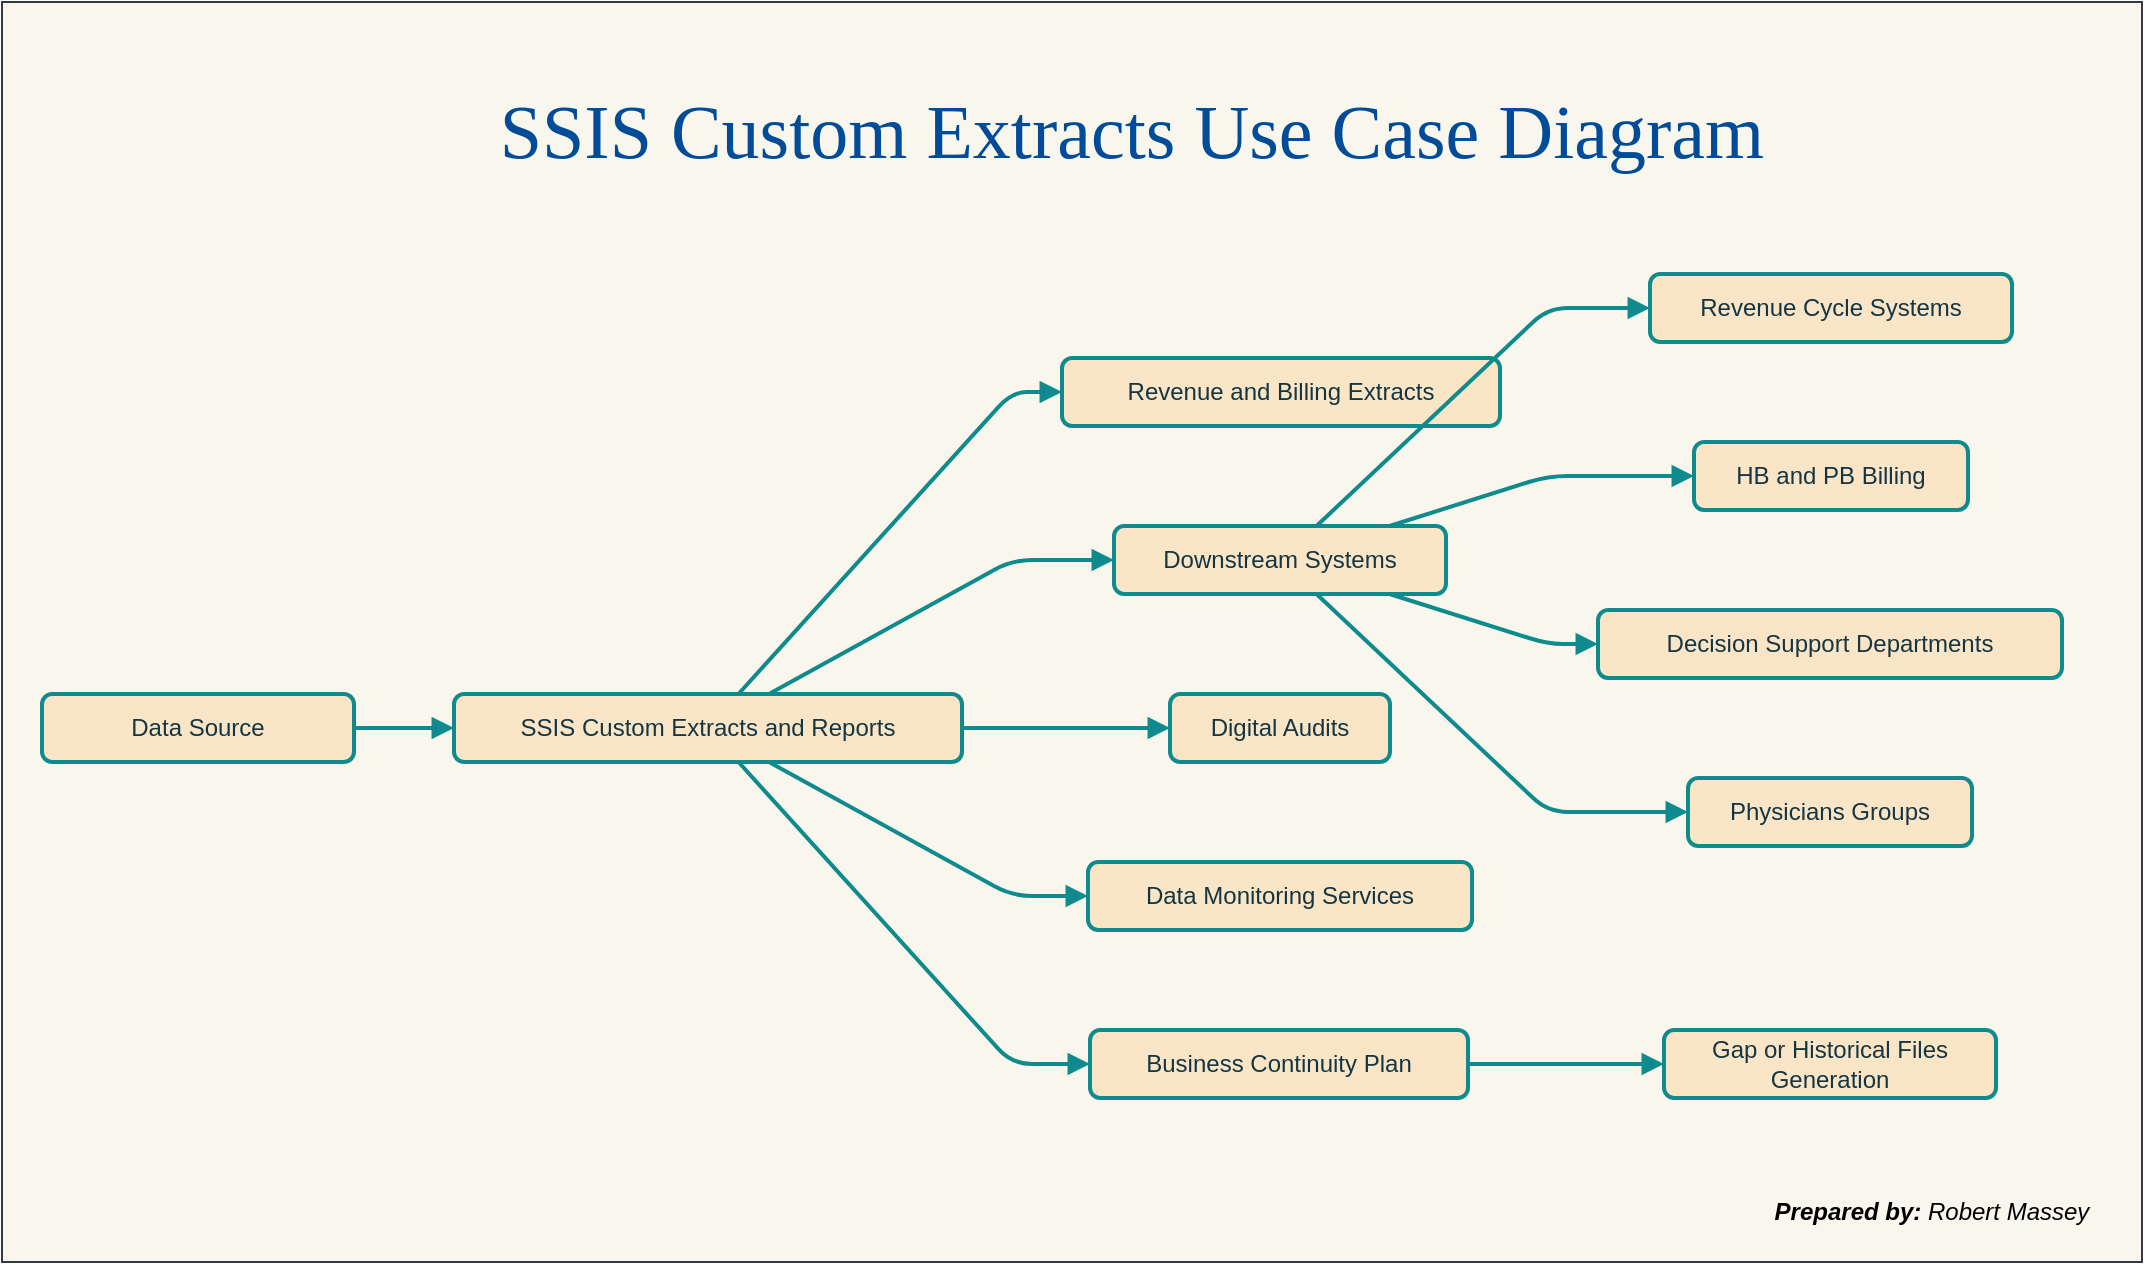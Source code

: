 <mxfile version="26.2.2" pages="4">
  <diagram id="rmM_7-kCvW58eeeLvDuW" name="SSIS Custom Extracts Use Case Diagram">
    <mxGraphModel dx="1702" dy="994" grid="1" gridSize="10" guides="1" tooltips="1" connect="1" arrows="1" fold="1" page="1" pageScale="1" pageWidth="850" pageHeight="1100" math="0" shadow="0">
      <root>
        <mxCell id="0" />
        <mxCell id="1" parent="0" />
        <mxCell id="fGAYwqFws-FobUnu2mwF-1" value="" style="rounded=0;whiteSpace=wrap;html=1;fillColor=#f9f7ed;strokeColor=#36393d;" parent="1" vertex="1">
          <mxGeometry width="1070" height="630" as="geometry" />
        </mxCell>
        <mxCell id="0FZPl7Sn2_lLAExJlZPu-1" value="Data Source" style="whiteSpace=wrap;strokeWidth=2;rounded=1;strokeColor=#0F8B8D;align=center;verticalAlign=middle;fontFamily=Helvetica;fontSize=12;fontColor=#143642;labelBackgroundColor=none;fillColor=#FAE5C7;" parent="1" vertex="1">
          <mxGeometry x="20" y="346" width="156" height="34" as="geometry" />
        </mxCell>
        <mxCell id="0FZPl7Sn2_lLAExJlZPu-2" value="SSIS Custom Extracts and Reports" style="whiteSpace=wrap;strokeWidth=2;rounded=1;strokeColor=#0F8B8D;align=center;verticalAlign=middle;fontFamily=Helvetica;fontSize=12;fontColor=#143642;labelBackgroundColor=none;fillColor=#FAE5C7;" parent="1" vertex="1">
          <mxGeometry x="226" y="346" width="254" height="34" as="geometry" />
        </mxCell>
        <mxCell id="0FZPl7Sn2_lLAExJlZPu-3" value="Revenue and Billing Extracts" style="whiteSpace=wrap;strokeWidth=2;rounded=1;strokeColor=#0F8B8D;align=center;verticalAlign=middle;fontFamily=Helvetica;fontSize=12;fontColor=#143642;labelBackgroundColor=none;fillColor=#FAE5C7;" parent="1" vertex="1">
          <mxGeometry x="530" y="178" width="219" height="34" as="geometry" />
        </mxCell>
        <mxCell id="0FZPl7Sn2_lLAExJlZPu-4" value="Downstream Systems" style="whiteSpace=wrap;strokeWidth=2;rounded=1;strokeColor=#0F8B8D;align=center;verticalAlign=middle;fontFamily=Helvetica;fontSize=12;fontColor=#143642;labelBackgroundColor=none;fillColor=#FAE5C7;" parent="1" vertex="1">
          <mxGeometry x="556" y="262" width="166" height="34" as="geometry" />
        </mxCell>
        <mxCell id="0FZPl7Sn2_lLAExJlZPu-5" value="Digital Audits" style="whiteSpace=wrap;strokeWidth=2;rounded=1;strokeColor=#0F8B8D;align=center;verticalAlign=middle;fontFamily=Helvetica;fontSize=12;fontColor=#143642;labelBackgroundColor=none;fillColor=#FAE5C7;" parent="1" vertex="1">
          <mxGeometry x="584" y="346" width="110" height="34" as="geometry" />
        </mxCell>
        <mxCell id="0FZPl7Sn2_lLAExJlZPu-6" value="Data Monitoring Services" style="whiteSpace=wrap;strokeWidth=2;rounded=1;strokeColor=#0F8B8D;align=center;verticalAlign=middle;fontFamily=Helvetica;fontSize=12;fontColor=#143642;labelBackgroundColor=none;fillColor=#FAE5C7;" parent="1" vertex="1">
          <mxGeometry x="543" y="430" width="192" height="34" as="geometry" />
        </mxCell>
        <mxCell id="0FZPl7Sn2_lLAExJlZPu-7" value="Revenue Cycle Systems" style="whiteSpace=wrap;strokeWidth=2;rounded=1;strokeColor=#0F8B8D;align=center;verticalAlign=middle;fontFamily=Helvetica;fontSize=12;fontColor=#143642;labelBackgroundColor=none;fillColor=#FAE5C7;" parent="1" vertex="1">
          <mxGeometry x="824" y="136" width="181" height="34" as="geometry" />
        </mxCell>
        <mxCell id="0FZPl7Sn2_lLAExJlZPu-8" value="HB and PB Billing" style="whiteSpace=wrap;strokeWidth=2;rounded=1;strokeColor=#0F8B8D;align=center;verticalAlign=middle;fontFamily=Helvetica;fontSize=12;fontColor=#143642;labelBackgroundColor=none;fillColor=#FAE5C7;" parent="1" vertex="1">
          <mxGeometry x="846" y="220" width="137" height="34" as="geometry" />
        </mxCell>
        <mxCell id="0FZPl7Sn2_lLAExJlZPu-9" value="Decision Support Departments" style="whiteSpace=wrap;strokeWidth=2;rounded=1;strokeColor=#0F8B8D;align=center;verticalAlign=middle;fontFamily=Helvetica;fontSize=12;fontColor=#143642;labelBackgroundColor=none;fillColor=#FAE5C7;" parent="1" vertex="1">
          <mxGeometry x="798" y="304" width="232" height="34" as="geometry" />
        </mxCell>
        <mxCell id="0FZPl7Sn2_lLAExJlZPu-10" value="Physicians Groups" style="whiteSpace=wrap;strokeWidth=2;rounded=1;strokeColor=#0F8B8D;align=center;verticalAlign=middle;fontFamily=Helvetica;fontSize=12;fontColor=#143642;labelBackgroundColor=none;fillColor=#FAE5C7;" parent="1" vertex="1">
          <mxGeometry x="843" y="388" width="142" height="34" as="geometry" />
        </mxCell>
        <mxCell id="0FZPl7Sn2_lLAExJlZPu-11" value="Business Continuity Plan" style="whiteSpace=wrap;strokeWidth=2;rounded=1;strokeColor=#0F8B8D;align=center;verticalAlign=middle;fontFamily=Helvetica;fontSize=12;fontColor=#143642;labelBackgroundColor=none;fillColor=#FAE5C7;" parent="1" vertex="1">
          <mxGeometry x="544" y="514" width="189" height="34" as="geometry" />
        </mxCell>
        <mxCell id="0FZPl7Sn2_lLAExJlZPu-12" value="Gap or Historical Files Generation" style="whiteSpace=wrap;strokeWidth=2;rounded=1;strokeColor=#0F8B8D;align=center;verticalAlign=middle;fontFamily=Helvetica;fontSize=12;fontColor=#143642;labelBackgroundColor=none;fillColor=#FAE5C7;" parent="1" vertex="1">
          <mxGeometry x="831" y="514" width="166" height="34" as="geometry" />
        </mxCell>
        <mxCell id="0FZPl7Sn2_lLAExJlZPu-13" value="" style="startArrow=none;endArrow=block;exitX=1;exitY=0.5;entryX=0;entryY=0.5;rounded=1;strokeColor=#0F8B8D;strokeWidth=2;align=center;verticalAlign=middle;fontFamily=Helvetica;fontSize=12;fontColor=#143642;labelBackgroundColor=none;fillColor=#FAE5C7;" parent="1" source="0FZPl7Sn2_lLAExJlZPu-1" target="0FZPl7Sn2_lLAExJlZPu-2" edge="1">
          <mxGeometry relative="1" as="geometry">
            <Array as="points" />
          </mxGeometry>
        </mxCell>
        <mxCell id="0FZPl7Sn2_lLAExJlZPu-14" value="" style="startArrow=none;endArrow=block;exitX=0.56;exitY=0;entryX=0;entryY=0.5;rounded=1;strokeColor=#0F8B8D;strokeWidth=2;align=center;verticalAlign=middle;fontFamily=Helvetica;fontSize=12;fontColor=#143642;labelBackgroundColor=none;fillColor=#FAE5C7;" parent="1" source="0FZPl7Sn2_lLAExJlZPu-2" target="0FZPl7Sn2_lLAExJlZPu-3" edge="1">
          <mxGeometry relative="1" as="geometry">
            <Array as="points">
              <mxPoint x="505" y="195" />
            </Array>
          </mxGeometry>
        </mxCell>
        <mxCell id="0FZPl7Sn2_lLAExJlZPu-15" value="" style="startArrow=none;endArrow=block;exitX=0.62;exitY=0;entryX=0;entryY=0.5;rounded=1;strokeColor=#0F8B8D;strokeWidth=2;align=center;verticalAlign=middle;fontFamily=Helvetica;fontSize=12;fontColor=#143642;labelBackgroundColor=none;fillColor=#FAE5C7;" parent="1" source="0FZPl7Sn2_lLAExJlZPu-2" target="0FZPl7Sn2_lLAExJlZPu-4" edge="1">
          <mxGeometry relative="1" as="geometry">
            <Array as="points">
              <mxPoint x="505" y="279" />
            </Array>
          </mxGeometry>
        </mxCell>
        <mxCell id="0FZPl7Sn2_lLAExJlZPu-16" value="" style="startArrow=none;endArrow=block;exitX=1;exitY=0.5;entryX=0;entryY=0.5;rounded=1;strokeColor=#0F8B8D;strokeWidth=2;align=center;verticalAlign=middle;fontFamily=Helvetica;fontSize=12;fontColor=#143642;labelBackgroundColor=none;fillColor=#FAE5C7;" parent="1" source="0FZPl7Sn2_lLAExJlZPu-2" target="0FZPl7Sn2_lLAExJlZPu-5" edge="1">
          <mxGeometry relative="1" as="geometry">
            <Array as="points" />
          </mxGeometry>
        </mxCell>
        <mxCell id="0FZPl7Sn2_lLAExJlZPu-17" value="" style="startArrow=none;endArrow=block;exitX=0.62;exitY=1;entryX=0;entryY=0.5;rounded=1;strokeColor=#0F8B8D;strokeWidth=2;align=center;verticalAlign=middle;fontFamily=Helvetica;fontSize=12;fontColor=#143642;labelBackgroundColor=none;fillColor=#FAE5C7;" parent="1" source="0FZPl7Sn2_lLAExJlZPu-2" target="0FZPl7Sn2_lLAExJlZPu-6" edge="1">
          <mxGeometry relative="1" as="geometry">
            <Array as="points">
              <mxPoint x="505" y="447" />
            </Array>
          </mxGeometry>
        </mxCell>
        <mxCell id="0FZPl7Sn2_lLAExJlZPu-18" value="" style="startArrow=none;endArrow=block;exitX=0.61;exitY=0;entryX=0;entryY=0.5;rounded=1;strokeColor=#0F8B8D;strokeWidth=2;align=center;verticalAlign=middle;fontFamily=Helvetica;fontSize=12;fontColor=#143642;labelBackgroundColor=none;fillColor=#FAE5C7;" parent="1" source="0FZPl7Sn2_lLAExJlZPu-4" target="0FZPl7Sn2_lLAExJlZPu-7" edge="1">
          <mxGeometry relative="1" as="geometry">
            <Array as="points">
              <mxPoint x="773" y="153" />
            </Array>
          </mxGeometry>
        </mxCell>
        <mxCell id="0FZPl7Sn2_lLAExJlZPu-19" value="" style="startArrow=none;endArrow=block;exitX=0.83;exitY=0;entryX=0;entryY=0.5;rounded=1;strokeColor=#0F8B8D;strokeWidth=2;align=center;verticalAlign=middle;fontFamily=Helvetica;fontSize=12;fontColor=#143642;labelBackgroundColor=none;fillColor=#FAE5C7;" parent="1" source="0FZPl7Sn2_lLAExJlZPu-4" target="0FZPl7Sn2_lLAExJlZPu-8" edge="1">
          <mxGeometry relative="1" as="geometry">
            <Array as="points">
              <mxPoint x="773" y="237" />
            </Array>
          </mxGeometry>
        </mxCell>
        <mxCell id="0FZPl7Sn2_lLAExJlZPu-20" value="" style="startArrow=none;endArrow=block;exitX=0.83;exitY=1;entryX=0;entryY=0.5;rounded=1;strokeColor=#0F8B8D;strokeWidth=2;align=center;verticalAlign=middle;fontFamily=Helvetica;fontSize=12;fontColor=#143642;labelBackgroundColor=none;fillColor=#FAE5C7;" parent="1" source="0FZPl7Sn2_lLAExJlZPu-4" target="0FZPl7Sn2_lLAExJlZPu-9" edge="1">
          <mxGeometry relative="1" as="geometry">
            <Array as="points">
              <mxPoint x="773" y="321" />
            </Array>
          </mxGeometry>
        </mxCell>
        <mxCell id="0FZPl7Sn2_lLAExJlZPu-21" value="" style="startArrow=none;endArrow=block;exitX=0.61;exitY=1;entryX=0;entryY=0.5;rounded=1;strokeColor=#0F8B8D;strokeWidth=2;align=center;verticalAlign=middle;fontFamily=Helvetica;fontSize=12;fontColor=#143642;labelBackgroundColor=none;fillColor=#FAE5C7;" parent="1" source="0FZPl7Sn2_lLAExJlZPu-4" target="0FZPl7Sn2_lLAExJlZPu-10" edge="1">
          <mxGeometry relative="1" as="geometry">
            <Array as="points">
              <mxPoint x="773" y="405" />
            </Array>
          </mxGeometry>
        </mxCell>
        <mxCell id="0FZPl7Sn2_lLAExJlZPu-22" value="" style="startArrow=none;endArrow=block;exitX=0.56;exitY=1;entryX=0;entryY=0.5;rounded=1;strokeColor=#0F8B8D;strokeWidth=2;align=center;verticalAlign=middle;fontFamily=Helvetica;fontSize=12;fontColor=#143642;labelBackgroundColor=none;fillColor=#FAE5C7;" parent="1" source="0FZPl7Sn2_lLAExJlZPu-2" target="0FZPl7Sn2_lLAExJlZPu-11" edge="1">
          <mxGeometry relative="1" as="geometry">
            <Array as="points">
              <mxPoint x="505" y="531" />
            </Array>
          </mxGeometry>
        </mxCell>
        <mxCell id="0FZPl7Sn2_lLAExJlZPu-23" value="" style="startArrow=none;endArrow=block;exitX=1;exitY=0.5;entryX=0;entryY=0.5;rounded=1;strokeColor=#0F8B8D;strokeWidth=2;align=center;verticalAlign=middle;fontFamily=Helvetica;fontSize=12;fontColor=#143642;labelBackgroundColor=none;fillColor=#FAE5C7;" parent="1" source="0FZPl7Sn2_lLAExJlZPu-11" target="0FZPl7Sn2_lLAExJlZPu-12" edge="1">
          <mxGeometry relative="1" as="geometry">
            <Array as="points" />
          </mxGeometry>
        </mxCell>
        <mxCell id="X1sDM_KVX7rEA4ua4qzi-1" value="SSIS Custom Extracts Use Case Diagram" style="text;html=1;align=center;verticalAlign=middle;whiteSpace=wrap;rounded=0;fontFamily=Georgia;fontSize=38;fontColor=#004C99;labelBackgroundColor=none;" parent="1" vertex="1">
          <mxGeometry x="145" y="50" width="840" height="30" as="geometry" />
        </mxCell>
        <mxCell id="DS4IG9JWw6uRz_suEej5-1" value="&lt;b&gt;Prepared by:&lt;/b&gt; Robert Massey" style="text;html=1;align=center;verticalAlign=middle;whiteSpace=wrap;rounded=0;fontStyle=2" parent="1" vertex="1">
          <mxGeometry x="880" y="590" width="170" height="30" as="geometry" />
        </mxCell>
      </root>
    </mxGraphModel>
  </diagram>
  <diagram name="SSIS Operational Run Diagram" id="hyzTPAw7ZKtUufmRBJPP">
    <mxGraphModel dx="1702" dy="994" grid="1" gridSize="10" guides="1" tooltips="1" connect="1" arrows="1" fold="1" page="1" pageScale="1" pageWidth="850" pageHeight="1100" math="0" shadow="0">
      <root>
        <mxCell id="0" />
        <mxCell id="1" parent="0" />
        <mxCell id="HOsnLppWNfxrjggBeDTw-21" value="" style="group;fontStyle=1" parent="1" vertex="1" connectable="0">
          <mxGeometry width="1480" height="860" as="geometry" />
        </mxCell>
        <mxCell id="GE1W2WlBaelP5YFsYjLM-22" value="" style="rounded=0;whiteSpace=wrap;html=1;fillColor=#f9f7ed;strokeColor=#36393d;" parent="HOsnLppWNfxrjggBeDTw-21" vertex="1">
          <mxGeometry width="1480" height="860" as="geometry" />
        </mxCell>
        <mxCell id="iWo_H_UFLNzc0XXoRR0G-34" style="edgeStyle=orthogonalEdgeStyle;rounded=0;orthogonalLoop=1;jettySize=auto;html=1;startArrow=classicThin;startFill=1;labelBackgroundColor=none;strokeColor=#A8201A;fontColor=default;" parent="HOsnLppWNfxrjggBeDTw-21" source="2" target="iWo_H_UFLNzc0XXoRR0G-21" edge="1">
          <mxGeometry relative="1" as="geometry" />
        </mxCell>
        <mxCell id="2" value="EPIC Cogito Clarity/Caboodle DB" style="rounded=1;whiteSpace=wrap;html=1;labelBackgroundColor=none;fillColor=#FAE5C7;strokeColor=#0F8B8D;fontColor=#143642;fontStyle=1" parent="HOsnLppWNfxrjggBeDTw-21" vertex="1">
          <mxGeometry x="100" y="137" width="200" height="60" as="geometry" />
        </mxCell>
        <mxCell id="4" value="SSIS Data Source Extraction Process" style="rounded=1;whiteSpace=wrap;html=1;labelBackgroundColor=none;fillColor=#FAE5C7;strokeColor=#0F8B8D;fontColor=#143642;fontStyle=1" parent="HOsnLppWNfxrjggBeDTw-21" vertex="1">
          <mxGeometry x="350" y="137" width="200" height="60" as="geometry" />
        </mxCell>
        <mxCell id="iWo_H_UFLNzc0XXoRR0G-52" style="edgeStyle=orthogonalEdgeStyle;rounded=0;orthogonalLoop=1;jettySize=auto;html=1;entryX=0.5;entryY=0;entryDx=0;entryDy=0;strokeColor=#A8201A;fontColor=#143642;fillColor=#FAE5C7;" parent="HOsnLppWNfxrjggBeDTw-21" source="7" target="iWo_H_UFLNzc0XXoRR0G-51" edge="1">
          <mxGeometry relative="1" as="geometry" />
        </mxCell>
        <mxCell id="7" value="SSIS Transformation Process" style="rounded=1;whiteSpace=wrap;html=1;labelBackgroundColor=none;fillColor=#FAE5C7;strokeColor=#0F8B8D;fontColor=#143642;fontStyle=1" parent="HOsnLppWNfxrjggBeDTw-21" vertex="1">
          <mxGeometry x="600" y="137" width="240" height="60" as="geometry" />
        </mxCell>
        <mxCell id="11" value="SSIS Data Destination Process" style="rounded=1;whiteSpace=wrap;html=1;labelBackgroundColor=none;fillColor=#FAE5C7;strokeColor=#0F8B8D;fontColor=#143642;fontStyle=1" parent="HOsnLppWNfxrjggBeDTw-21" vertex="1">
          <mxGeometry x="900" y="137" width="200" height="60" as="geometry" />
        </mxCell>
        <mxCell id="iWo_H_UFLNzc0XXoRR0G-73" style="edgeStyle=orthogonalEdgeStyle;rounded=0;orthogonalLoop=1;jettySize=auto;html=1;strokeColor=#A8201A;fontColor=#143642;fillColor=#FAE5C7;" parent="HOsnLppWNfxrjggBeDTw-21" source="15" target="iWo_H_UFLNzc0XXoRR0G-71" edge="1">
          <mxGeometry relative="1" as="geometry" />
        </mxCell>
        <mxCell id="15" value="SSIS Scheduling (SQL Server Agent)" style="rounded=1;whiteSpace=wrap;html=1;labelBackgroundColor=none;fillColor=#FAE5C7;strokeColor=#0F8B8D;fontColor=#143642;fontStyle=1" parent="HOsnLppWNfxrjggBeDTw-21" vertex="1">
          <mxGeometry x="1150" y="137" width="240" height="60" as="geometry" />
        </mxCell>
        <mxCell id="18" style="edgeStyle=elbowEdgeStyle;rounded=1;orthogonal=0;jettySize=auto;html=1;labelBackgroundColor=none;strokeColor=#A8201A;fontColor=default;" parent="HOsnLppWNfxrjggBeDTw-21" source="2" target="4" edge="1">
          <mxGeometry relative="1" as="geometry" />
        </mxCell>
        <mxCell id="19" style="edgeStyle=elbowEdgeStyle;rounded=1;orthogonal=0;jettySize=auto;html=1;labelBackgroundColor=none;strokeColor=#A8201A;fontColor=default;" parent="HOsnLppWNfxrjggBeDTw-21" source="4" target="7" edge="1">
          <mxGeometry relative="1" as="geometry" />
        </mxCell>
        <mxCell id="20" style="edgeStyle=elbowEdgeStyle;rounded=1;orthogonal=0;jettySize=auto;html=1;labelBackgroundColor=none;strokeColor=#A8201A;fontColor=default;" parent="HOsnLppWNfxrjggBeDTw-21" source="7" target="11" edge="1">
          <mxGeometry relative="1" as="geometry" />
        </mxCell>
        <mxCell id="21" style="edgeStyle=elbowEdgeStyle;rounded=1;orthogonal=0;jettySize=auto;html=1;labelBackgroundColor=none;strokeColor=#A8201A;fontColor=default;" parent="HOsnLppWNfxrjggBeDTw-21" source="11" target="15" edge="1">
          <mxGeometry relative="1" as="geometry" />
        </mxCell>
        <mxCell id="iWo_H_UFLNzc0XXoRR0G-21" value="CUST_SCHEMA SSIS SP" style="shape=table;startSize=30;container=1;collapsible=1;childLayout=tableLayout;fixedRows=1;rowLines=0;fontStyle=1;align=center;resizeLast=1;html=1;labelBackgroundColor=none;fillColor=#FAE5C7;strokeColor=#0F8B8D;fontColor=#143642;" parent="HOsnLppWNfxrjggBeDTw-21" vertex="1">
          <mxGeometry x="110" y="267" width="180" height="150" as="geometry" />
        </mxCell>
        <mxCell id="iWo_H_UFLNzc0XXoRR0G-22" value="" style="shape=tableRow;horizontal=0;startSize=0;swimlaneHead=0;swimlaneBody=0;fillColor=none;collapsible=0;dropTarget=0;points=[[0,0.5],[1,0.5]];portConstraint=eastwest;top=0;left=0;right=0;bottom=1;labelBackgroundColor=none;strokeColor=#0F8B8D;fontColor=#143642;" parent="iWo_H_UFLNzc0XXoRR0G-21" vertex="1">
          <mxGeometry y="30" width="180" height="30" as="geometry" />
        </mxCell>
        <mxCell id="iWo_H_UFLNzc0XXoRR0G-23" value="PK" style="shape=partialRectangle;connectable=0;fillColor=none;top=0;left=0;bottom=0;right=0;fontStyle=1;overflow=hidden;whiteSpace=wrap;html=1;labelBackgroundColor=none;strokeColor=#0F8B8D;fontColor=#143642;" parent="iWo_H_UFLNzc0XXoRR0G-22" vertex="1">
          <mxGeometry width="30" height="30" as="geometry">
            <mxRectangle width="30" height="30" as="alternateBounds" />
          </mxGeometry>
        </mxCell>
        <mxCell id="iWo_H_UFLNzc0XXoRR0G-24" value="UniqueID" style="shape=partialRectangle;connectable=0;fillColor=none;top=0;left=0;bottom=0;right=0;align=left;spacingLeft=6;fontStyle=5;overflow=hidden;whiteSpace=wrap;html=1;labelBackgroundColor=none;strokeColor=#0F8B8D;fontColor=#143642;" parent="iWo_H_UFLNzc0XXoRR0G-22" vertex="1">
          <mxGeometry x="30" width="150" height="30" as="geometry">
            <mxRectangle width="150" height="30" as="alternateBounds" />
          </mxGeometry>
        </mxCell>
        <mxCell id="iWo_H_UFLNzc0XXoRR0G-25" value="" style="shape=tableRow;horizontal=0;startSize=0;swimlaneHead=0;swimlaneBody=0;fillColor=none;collapsible=0;dropTarget=0;points=[[0,0.5],[1,0.5]];portConstraint=eastwest;top=0;left=0;right=0;bottom=0;labelBackgroundColor=none;strokeColor=#0F8B8D;fontColor=#143642;" parent="iWo_H_UFLNzc0XXoRR0G-21" vertex="1">
          <mxGeometry y="60" width="180" height="30" as="geometry" />
        </mxCell>
        <mxCell id="iWo_H_UFLNzc0XXoRR0G-26" value="" style="shape=partialRectangle;connectable=0;fillColor=none;top=0;left=0;bottom=0;right=0;editable=1;overflow=hidden;whiteSpace=wrap;html=1;labelBackgroundColor=none;strokeColor=#0F8B8D;fontColor=#143642;" parent="iWo_H_UFLNzc0XXoRR0G-25" vertex="1">
          <mxGeometry width="30" height="30" as="geometry">
            <mxRectangle width="30" height="30" as="alternateBounds" />
          </mxGeometry>
        </mxCell>
        <mxCell id="iWo_H_UFLNzc0XXoRR0G-27" value="Row 1" style="shape=partialRectangle;connectable=0;fillColor=none;top=0;left=0;bottom=0;right=0;align=left;spacingLeft=6;overflow=hidden;whiteSpace=wrap;html=1;labelBackgroundColor=none;strokeColor=#0F8B8D;fontColor=#143642;" parent="iWo_H_UFLNzc0XXoRR0G-25" vertex="1">
          <mxGeometry x="30" width="150" height="30" as="geometry">
            <mxRectangle width="150" height="30" as="alternateBounds" />
          </mxGeometry>
        </mxCell>
        <mxCell id="iWo_H_UFLNzc0XXoRR0G-28" value="" style="shape=tableRow;horizontal=0;startSize=0;swimlaneHead=0;swimlaneBody=0;fillColor=none;collapsible=0;dropTarget=0;points=[[0,0.5],[1,0.5]];portConstraint=eastwest;top=0;left=0;right=0;bottom=0;labelBackgroundColor=none;strokeColor=#0F8B8D;fontColor=#143642;" parent="iWo_H_UFLNzc0XXoRR0G-21" vertex="1">
          <mxGeometry y="90" width="180" height="30" as="geometry" />
        </mxCell>
        <mxCell id="iWo_H_UFLNzc0XXoRR0G-29" value="" style="shape=partialRectangle;connectable=0;fillColor=none;top=0;left=0;bottom=0;right=0;editable=1;overflow=hidden;whiteSpace=wrap;html=1;labelBackgroundColor=none;strokeColor=#0F8B8D;fontColor=#143642;" parent="iWo_H_UFLNzc0XXoRR0G-28" vertex="1">
          <mxGeometry width="30" height="30" as="geometry">
            <mxRectangle width="30" height="30" as="alternateBounds" />
          </mxGeometry>
        </mxCell>
        <mxCell id="iWo_H_UFLNzc0XXoRR0G-30" value="Row 2" style="shape=partialRectangle;connectable=0;fillColor=none;top=0;left=0;bottom=0;right=0;align=left;spacingLeft=6;overflow=hidden;whiteSpace=wrap;html=1;labelBackgroundColor=none;strokeColor=#0F8B8D;fontColor=#143642;" parent="iWo_H_UFLNzc0XXoRR0G-28" vertex="1">
          <mxGeometry x="30" width="150" height="30" as="geometry">
            <mxRectangle width="150" height="30" as="alternateBounds" />
          </mxGeometry>
        </mxCell>
        <mxCell id="iWo_H_UFLNzc0XXoRR0G-31" value="" style="shape=tableRow;horizontal=0;startSize=0;swimlaneHead=0;swimlaneBody=0;fillColor=none;collapsible=0;dropTarget=0;points=[[0,0.5],[1,0.5]];portConstraint=eastwest;top=0;left=0;right=0;bottom=0;labelBackgroundColor=none;strokeColor=#0F8B8D;fontColor=#143642;" parent="iWo_H_UFLNzc0XXoRR0G-21" vertex="1">
          <mxGeometry y="120" width="180" height="30" as="geometry" />
        </mxCell>
        <mxCell id="iWo_H_UFLNzc0XXoRR0G-32" value="" style="shape=partialRectangle;connectable=0;fillColor=none;top=0;left=0;bottom=0;right=0;editable=1;overflow=hidden;whiteSpace=wrap;html=1;labelBackgroundColor=none;strokeColor=#0F8B8D;fontColor=#143642;" parent="iWo_H_UFLNzc0XXoRR0G-31" vertex="1">
          <mxGeometry width="30" height="30" as="geometry">
            <mxRectangle width="30" height="30" as="alternateBounds" />
          </mxGeometry>
        </mxCell>
        <mxCell id="iWo_H_UFLNzc0XXoRR0G-33" value="Row 3" style="shape=partialRectangle;connectable=0;fillColor=none;top=0;left=0;bottom=0;right=0;align=left;spacingLeft=6;overflow=hidden;whiteSpace=wrap;html=1;labelBackgroundColor=none;strokeColor=#0F8B8D;fontColor=#143642;" parent="iWo_H_UFLNzc0XXoRR0G-31" vertex="1">
          <mxGeometry x="30" width="150" height="30" as="geometry">
            <mxRectangle width="150" height="30" as="alternateBounds" />
          </mxGeometry>
        </mxCell>
        <mxCell id="iWo_H_UFLNzc0XXoRR0G-35" value="CUST_SCHEMA SSIS SP" style="shape=table;startSize=30;container=1;collapsible=1;childLayout=tableLayout;fixedRows=1;rowLines=0;fontStyle=1;align=center;resizeLast=1;html=1;labelBackgroundColor=none;fillColor=#FAE5C7;strokeColor=#0F8B8D;fontColor=#143642;" parent="HOsnLppWNfxrjggBeDTw-21" vertex="1">
          <mxGeometry x="360" y="450" width="180" height="150" as="geometry" />
        </mxCell>
        <mxCell id="iWo_H_UFLNzc0XXoRR0G-36" value="" style="shape=tableRow;horizontal=0;startSize=0;swimlaneHead=0;swimlaneBody=0;fillColor=none;collapsible=0;dropTarget=0;points=[[0,0.5],[1,0.5]];portConstraint=eastwest;top=0;left=0;right=0;bottom=1;labelBackgroundColor=none;strokeColor=#0F8B8D;fontColor=#143642;" parent="iWo_H_UFLNzc0XXoRR0G-35" vertex="1">
          <mxGeometry y="30" width="180" height="30" as="geometry" />
        </mxCell>
        <mxCell id="iWo_H_UFLNzc0XXoRR0G-37" value="PK" style="shape=partialRectangle;connectable=0;fillColor=none;top=0;left=0;bottom=0;right=0;fontStyle=1;overflow=hidden;whiteSpace=wrap;html=1;labelBackgroundColor=none;strokeColor=#0F8B8D;fontColor=#143642;" parent="iWo_H_UFLNzc0XXoRR0G-36" vertex="1">
          <mxGeometry width="30" height="30" as="geometry">
            <mxRectangle width="30" height="30" as="alternateBounds" />
          </mxGeometry>
        </mxCell>
        <mxCell id="iWo_H_UFLNzc0XXoRR0G-38" value="UniqueID" style="shape=partialRectangle;connectable=0;fillColor=none;top=0;left=0;bottom=0;right=0;align=left;spacingLeft=6;fontStyle=5;overflow=hidden;whiteSpace=wrap;html=1;labelBackgroundColor=none;strokeColor=#0F8B8D;fontColor=#143642;" parent="iWo_H_UFLNzc0XXoRR0G-36" vertex="1">
          <mxGeometry x="30" width="150" height="30" as="geometry">
            <mxRectangle width="150" height="30" as="alternateBounds" />
          </mxGeometry>
        </mxCell>
        <mxCell id="iWo_H_UFLNzc0XXoRR0G-39" value="" style="shape=tableRow;horizontal=0;startSize=0;swimlaneHead=0;swimlaneBody=0;fillColor=none;collapsible=0;dropTarget=0;points=[[0,0.5],[1,0.5]];portConstraint=eastwest;top=0;left=0;right=0;bottom=0;labelBackgroundColor=none;strokeColor=#0F8B8D;fontColor=#143642;" parent="iWo_H_UFLNzc0XXoRR0G-35" vertex="1">
          <mxGeometry y="60" width="180" height="30" as="geometry" />
        </mxCell>
        <mxCell id="iWo_H_UFLNzc0XXoRR0G-40" value="" style="shape=partialRectangle;connectable=0;fillColor=none;top=0;left=0;bottom=0;right=0;editable=1;overflow=hidden;whiteSpace=wrap;html=1;labelBackgroundColor=none;strokeColor=#0F8B8D;fontColor=#143642;" parent="iWo_H_UFLNzc0XXoRR0G-39" vertex="1">
          <mxGeometry width="30" height="30" as="geometry">
            <mxRectangle width="30" height="30" as="alternateBounds" />
          </mxGeometry>
        </mxCell>
        <mxCell id="iWo_H_UFLNzc0XXoRR0G-41" value="Row 1" style="shape=partialRectangle;connectable=0;fillColor=none;top=0;left=0;bottom=0;right=0;align=left;spacingLeft=6;overflow=hidden;whiteSpace=wrap;html=1;labelBackgroundColor=none;strokeColor=#0F8B8D;fontColor=#143642;" parent="iWo_H_UFLNzc0XXoRR0G-39" vertex="1">
          <mxGeometry x="30" width="150" height="30" as="geometry">
            <mxRectangle width="150" height="30" as="alternateBounds" />
          </mxGeometry>
        </mxCell>
        <mxCell id="iWo_H_UFLNzc0XXoRR0G-42" value="" style="shape=tableRow;horizontal=0;startSize=0;swimlaneHead=0;swimlaneBody=0;fillColor=none;collapsible=0;dropTarget=0;points=[[0,0.5],[1,0.5]];portConstraint=eastwest;top=0;left=0;right=0;bottom=0;labelBackgroundColor=none;strokeColor=#0F8B8D;fontColor=#143642;" parent="iWo_H_UFLNzc0XXoRR0G-35" vertex="1">
          <mxGeometry y="90" width="180" height="30" as="geometry" />
        </mxCell>
        <mxCell id="iWo_H_UFLNzc0XXoRR0G-43" value="" style="shape=partialRectangle;connectable=0;fillColor=none;top=0;left=0;bottom=0;right=0;editable=1;overflow=hidden;whiteSpace=wrap;html=1;labelBackgroundColor=none;strokeColor=#0F8B8D;fontColor=#143642;" parent="iWo_H_UFLNzc0XXoRR0G-42" vertex="1">
          <mxGeometry width="30" height="30" as="geometry">
            <mxRectangle width="30" height="30" as="alternateBounds" />
          </mxGeometry>
        </mxCell>
        <mxCell id="iWo_H_UFLNzc0XXoRR0G-44" value="Row 2" style="shape=partialRectangle;connectable=0;fillColor=none;top=0;left=0;bottom=0;right=0;align=left;spacingLeft=6;overflow=hidden;whiteSpace=wrap;html=1;labelBackgroundColor=none;strokeColor=#0F8B8D;fontColor=#143642;" parent="iWo_H_UFLNzc0XXoRR0G-42" vertex="1">
          <mxGeometry x="30" width="150" height="30" as="geometry">
            <mxRectangle width="150" height="30" as="alternateBounds" />
          </mxGeometry>
        </mxCell>
        <mxCell id="iWo_H_UFLNzc0XXoRR0G-45" value="" style="shape=tableRow;horizontal=0;startSize=0;swimlaneHead=0;swimlaneBody=0;fillColor=none;collapsible=0;dropTarget=0;points=[[0,0.5],[1,0.5]];portConstraint=eastwest;top=0;left=0;right=0;bottom=0;labelBackgroundColor=none;strokeColor=#0F8B8D;fontColor=#143642;" parent="iWo_H_UFLNzc0XXoRR0G-35" vertex="1">
          <mxGeometry y="120" width="180" height="30" as="geometry" />
        </mxCell>
        <mxCell id="iWo_H_UFLNzc0XXoRR0G-46" value="" style="shape=partialRectangle;connectable=0;fillColor=none;top=0;left=0;bottom=0;right=0;editable=1;overflow=hidden;whiteSpace=wrap;html=1;labelBackgroundColor=none;strokeColor=#0F8B8D;fontColor=#143642;" parent="iWo_H_UFLNzc0XXoRR0G-45" vertex="1">
          <mxGeometry width="30" height="30" as="geometry">
            <mxRectangle width="30" height="30" as="alternateBounds" />
          </mxGeometry>
        </mxCell>
        <mxCell id="iWo_H_UFLNzc0XXoRR0G-47" value="Row 3" style="shape=partialRectangle;connectable=0;fillColor=none;top=0;left=0;bottom=0;right=0;align=left;spacingLeft=6;overflow=hidden;whiteSpace=wrap;html=1;labelBackgroundColor=none;strokeColor=#0F8B8D;fontColor=#143642;" parent="iWo_H_UFLNzc0XXoRR0G-45" vertex="1">
          <mxGeometry x="30" width="150" height="30" as="geometry">
            <mxRectangle width="150" height="30" as="alternateBounds" />
          </mxGeometry>
        </mxCell>
        <mxCell id="iWo_H_UFLNzc0XXoRR0G-50" style="edgeStyle=orthogonalEdgeStyle;rounded=0;orthogonalLoop=1;jettySize=auto;html=1;entryX=0.5;entryY=0;entryDx=0;entryDy=0;strokeColor=#A8201A;fontColor=#143642;fillColor=#FAE5C7;startArrow=classicThin;startFill=1;" parent="HOsnLppWNfxrjggBeDTw-21" source="iWo_H_UFLNzc0XXoRR0G-48" target="iWo_H_UFLNzc0XXoRR0G-35" edge="1">
          <mxGeometry relative="1" as="geometry" />
        </mxCell>
        <mxCell id="iWo_H_UFLNzc0XXoRR0G-48" value="&lt;span style=&quot;color: rgb(20, 54, 66); text-wrap: wrap;&quot;&gt;ODBC/OLE Clarity/Caboodle DB Connection&lt;/span&gt;" style="image;aspect=fixed;perimeter=ellipsePerimeter;html=1;align=center;shadow=0;dashed=0;fontColor=default;labelBackgroundColor=none;fontSize=15;spacingTop=0;image=img/lib/ibm/data/data_sources.svg;strokeColor=#0F8B8D;fillColor=none;verticalAlign=top;spacingRight=0;fontFamily=Helvetica;fontStyle=0;labelBorderColor=none;resizable=0;gradientColor=none;" parent="HOsnLppWNfxrjggBeDTw-21" vertex="1">
          <mxGeometry x="410" y="267" width="80" height="80" as="geometry" />
        </mxCell>
        <mxCell id="iWo_H_UFLNzc0XXoRR0G-49" style="edgeStyle=orthogonalEdgeStyle;rounded=0;orthogonalLoop=1;jettySize=auto;html=1;startArrow=classicThin;startFill=1;labelBackgroundColor=none;strokeColor=#A8201A;fontColor=default;exitX=0.5;exitY=1;exitDx=0;exitDy=0;entryX=0.5;entryY=0;entryDx=0;entryDy=0;" parent="HOsnLppWNfxrjggBeDTw-21" source="4" target="iWo_H_UFLNzc0XXoRR0G-48" edge="1">
          <mxGeometry relative="1" as="geometry">
            <mxPoint x="449.5" y="207" as="sourcePoint" />
            <mxPoint x="450" y="247" as="targetPoint" />
          </mxGeometry>
        </mxCell>
        <mxCell id="iWo_H_UFLNzc0XXoRR0G-58" style="edgeStyle=orthogonalEdgeStyle;rounded=0;orthogonalLoop=1;jettySize=auto;html=1;strokeColor=#A8201A;fontColor=#143642;fillColor=#FAE5C7;" parent="HOsnLppWNfxrjggBeDTw-21" source="iWo_H_UFLNzc0XXoRR0G-51" target="iWo_H_UFLNzc0XXoRR0G-53" edge="1">
          <mxGeometry relative="1" as="geometry" />
        </mxCell>
        <mxCell id="iWo_H_UFLNzc0XXoRR0G-51" value="Data Flow Task" style="shape=process;whiteSpace=wrap;html=1;backgroundOutline=1;strokeColor=#0F8B8D;fontColor=#143642;fillColor=#FAE5C7;" parent="HOsnLppWNfxrjggBeDTw-21" vertex="1">
          <mxGeometry x="660" y="287" width="120" height="60" as="geometry" />
        </mxCell>
        <mxCell id="iWo_H_UFLNzc0XXoRR0G-68" style="edgeStyle=orthogonalEdgeStyle;rounded=0;orthogonalLoop=1;jettySize=auto;html=1;strokeColor=#A8201A;fontColor=#143642;fillColor=#FAE5C7;" parent="HOsnLppWNfxrjggBeDTw-21" source="iWo_H_UFLNzc0XXoRR0G-53" target="iWo_H_UFLNzc0XXoRR0G-62" edge="1">
          <mxGeometry relative="1" as="geometry" />
        </mxCell>
        <mxCell id="iWo_H_UFLNzc0XXoRR0G-53" value="Derived Column, Lookup" style="swimlane;fontStyle=0;childLayout=stackLayout;horizontal=1;startSize=30;horizontalStack=0;resizeParent=1;resizeParentMax=0;resizeLast=0;collapsible=1;marginBottom=0;whiteSpace=wrap;html=1;strokeColor=#0F8B8D;fontColor=#143642;fillColor=#FAE5C7;" parent="HOsnLppWNfxrjggBeDTw-21" vertex="1">
          <mxGeometry x="640" y="450" width="160" height="120" as="geometry" />
        </mxCell>
        <mxCell id="iWo_H_UFLNzc0XXoRR0G-54" value="Item 1" style="text;strokeColor=none;fillColor=none;align=left;verticalAlign=middle;spacingLeft=4;spacingRight=4;overflow=hidden;points=[[0,0.5],[1,0.5]];portConstraint=eastwest;rotatable=0;whiteSpace=wrap;html=1;fontColor=#143642;" parent="iWo_H_UFLNzc0XXoRR0G-53" vertex="1">
          <mxGeometry y="30" width="160" height="30" as="geometry" />
        </mxCell>
        <mxCell id="iWo_H_UFLNzc0XXoRR0G-55" value="Item 2" style="text;strokeColor=none;fillColor=none;align=left;verticalAlign=middle;spacingLeft=4;spacingRight=4;overflow=hidden;points=[[0,0.5],[1,0.5]];portConstraint=eastwest;rotatable=0;whiteSpace=wrap;html=1;fontColor=#143642;" parent="iWo_H_UFLNzc0XXoRR0G-53" vertex="1">
          <mxGeometry y="60" width="160" height="30" as="geometry" />
        </mxCell>
        <mxCell id="iWo_H_UFLNzc0XXoRR0G-56" value="Item 3" style="text;strokeColor=none;fillColor=none;align=left;verticalAlign=middle;spacingLeft=4;spacingRight=4;overflow=hidden;points=[[0,0.5],[1,0.5]];portConstraint=eastwest;rotatable=0;whiteSpace=wrap;html=1;fontColor=#143642;" parent="iWo_H_UFLNzc0XXoRR0G-53" vertex="1">
          <mxGeometry y="90" width="160" height="30" as="geometry" />
        </mxCell>
        <mxCell id="NxKUsLoBPMi86dYPiiu7-21" value="" style="edgeStyle=orthogonalEdgeStyle;rounded=0;orthogonalLoop=1;jettySize=auto;html=1;" parent="HOsnLppWNfxrjggBeDTw-21" source="iWo_H_UFLNzc0XXoRR0G-60" target="iWo_H_UFLNzc0XXoRR0G-69" edge="1">
          <mxGeometry relative="1" as="geometry" />
        </mxCell>
        <mxCell id="iWo_H_UFLNzc0XXoRR0G-60" value="&lt;span style=&quot;text-wrap: wrap;&quot;&gt;&lt;font style=&quot;font-size: 15px;&quot;&gt;Flat File Destination&lt;/font&gt;&lt;/span&gt;" style="sketch=0;aspect=fixed;pointerEvents=1;shadow=0;dashed=0;html=1;strokeColor=none;labelPosition=center;verticalLabelPosition=bottom;verticalAlign=top;align=center;fillColor=#00188D;shape=mxgraph.azure.file;fontColor=#143642;" parent="HOsnLppWNfxrjggBeDTw-21" vertex="1">
          <mxGeometry x="962.4" y="267" width="75.2" height="80" as="geometry" />
        </mxCell>
        <mxCell id="iWo_H_UFLNzc0XXoRR0G-61" style="edgeStyle=orthogonalEdgeStyle;rounded=0;orthogonalLoop=1;jettySize=auto;html=1;entryX=0.5;entryY=0;entryDx=0;entryDy=0;entryPerimeter=0;strokeColor=#A8201A;fontColor=#143642;fillColor=#FAE5C7;" parent="HOsnLppWNfxrjggBeDTw-21" source="11" target="iWo_H_UFLNzc0XXoRR0G-60" edge="1">
          <mxGeometry relative="1" as="geometry" />
        </mxCell>
        <mxCell id="iWo_H_UFLNzc0XXoRR0G-62" value="Data Cleansing &amp; Business Rules" style="swimlane;startSize=20;horizontal=1;childLayout=treeLayout;horizontalTree=0;sortEdges=1;resizable=0;containerType=tree;fontSize=12;strokeColor=#0F8B8D;fontColor=#143642;fillColor=#FAE5C7;" parent="HOsnLppWNfxrjggBeDTw-21" vertex="1">
          <mxGeometry x="580" y="637" width="280" height="190" as="geometry" />
        </mxCell>
        <mxCell id="iWo_H_UFLNzc0XXoRR0G-63" value="BI Rule Master" style="whiteSpace=wrap;html=1;strokeColor=#0F8B8D;fontColor=#143642;fillColor=#FAE5C7;" parent="iWo_H_UFLNzc0XXoRR0G-62" vertex="1">
          <mxGeometry x="90" y="40" width="100" height="40" as="geometry" />
        </mxCell>
        <mxCell id="iWo_H_UFLNzc0XXoRR0G-64" value="BI Rule 1" style="whiteSpace=wrap;html=1;strokeColor=#0F8B8D;fontColor=#143642;fillColor=#FAE5C7;" parent="iWo_H_UFLNzc0XXoRR0G-62" vertex="1">
          <mxGeometry x="20" y="130" width="100" height="40" as="geometry" />
        </mxCell>
        <mxCell id="iWo_H_UFLNzc0XXoRR0G-65" value="" style="edgeStyle=elbowEdgeStyle;elbow=vertical;html=1;rounded=1;curved=0;sourcePerimeterSpacing=0;targetPerimeterSpacing=0;startSize=6;endSize=6;strokeColor=#A8201A;fontColor=#143642;fillColor=#FAE5C7;" parent="iWo_H_UFLNzc0XXoRR0G-62" source="iWo_H_UFLNzc0XXoRR0G-63" target="iWo_H_UFLNzc0XXoRR0G-64" edge="1">
          <mxGeometry relative="1" as="geometry" />
        </mxCell>
        <mxCell id="iWo_H_UFLNzc0XXoRR0G-66" value="Clean-up" style="whiteSpace=wrap;html=1;strokeColor=#0F8B8D;fontColor=#143642;fillColor=#FAE5C7;" parent="iWo_H_UFLNzc0XXoRR0G-62" vertex="1">
          <mxGeometry x="160" y="130" width="100" height="40" as="geometry" />
        </mxCell>
        <mxCell id="iWo_H_UFLNzc0XXoRR0G-67" value="" style="edgeStyle=elbowEdgeStyle;elbow=vertical;html=1;rounded=1;curved=0;sourcePerimeterSpacing=0;targetPerimeterSpacing=0;startSize=6;endSize=6;strokeColor=#A8201A;fontColor=#143642;fillColor=#FAE5C7;" parent="iWo_H_UFLNzc0XXoRR0G-62" source="iWo_H_UFLNzc0XXoRR0G-63" target="iWo_H_UFLNzc0XXoRR0G-66" edge="1">
          <mxGeometry relative="1" as="geometry" />
        </mxCell>
        <mxCell id="iWo_H_UFLNzc0XXoRR0G-69" value="Stakeholder-Specific Logic" style="shape=note;whiteSpace=wrap;html=1;backgroundOutline=1;darkOpacity=0.05;strokeColor=#0F8B8D;fontColor=#143642;fillColor=#FAE5C7;" parent="HOsnLppWNfxrjggBeDTw-21" vertex="1">
          <mxGeometry x="960" y="457" width="80" height="100" as="geometry" />
        </mxCell>
        <mxCell id="iWo_H_UFLNzc0XXoRR0G-70" style="edgeStyle=orthogonalEdgeStyle;rounded=0;orthogonalLoop=1;jettySize=auto;html=1;entryX=0.5;entryY=0;entryDx=0;entryDy=0;entryPerimeter=0;strokeColor=#A8201A;fontColor=#143642;fillColor=#FAE5C7;" parent="HOsnLppWNfxrjggBeDTw-21" source="iWo_H_UFLNzc0XXoRR0G-60" target="iWo_H_UFLNzc0XXoRR0G-69" edge="1">
          <mxGeometry relative="1" as="geometry" />
        </mxCell>
        <mxCell id="iWo_H_UFLNzc0XXoRR0G-71" value="&lt;span style=&quot;text-wrap: wrap;&quot;&gt;Job Schedules (Daily/Weekly/Monthly/qrtly)&lt;/span&gt;" style="image;sketch=0;aspect=fixed;html=1;points=[];align=center;fontSize=15;image=img/lib/mscae/SchedulerJobCollection.svg;strokeColor=#0F8B8D;fontColor=default;fillColor=none;verticalAlign=top;spacingRight=0;spacingTop=0;fontFamily=Helvetica;fontStyle=0;labelBorderColor=none;labelBackgroundColor=none;resizable=0;gradientColor=none;" parent="HOsnLppWNfxrjggBeDTw-21" vertex="1">
          <mxGeometry x="1225.52" y="270.5" width="88.95" height="76.5" as="geometry" />
        </mxCell>
        <mxCell id="iWo_H_UFLNzc0XXoRR0G-75" style="edgeStyle=orthogonalEdgeStyle;rounded=0;orthogonalLoop=1;jettySize=auto;html=1;entryX=0.5;entryY=0;entryDx=0;entryDy=0;strokeColor=#A8201A;fontColor=#143642;fillColor=#FAE5C7;" parent="HOsnLppWNfxrjggBeDTw-21" source="iWo_H_UFLNzc0XXoRR0G-72" target="iWo_H_UFLNzc0XXoRR0G-74" edge="1">
          <mxGeometry relative="1" as="geometry" />
        </mxCell>
        <mxCell id="NxKUsLoBPMi86dYPiiu7-22" value="" style="edgeStyle=orthogonalEdgeStyle;rounded=0;orthogonalLoop=1;jettySize=auto;html=1;" parent="HOsnLppWNfxrjggBeDTw-21" source="iWo_H_UFLNzc0XXoRR0G-72" target="iWo_H_UFLNzc0XXoRR0G-74" edge="1">
          <mxGeometry relative="1" as="geometry" />
        </mxCell>
        <mxCell id="iWo_H_UFLNzc0XXoRR0G-72" value="&lt;span style=&quot;text-wrap: wrap;&quot;&gt;&lt;font style=&quot;font-size: 15px;&quot;&gt;Notifications&lt;/font&gt;&lt;/span&gt;" style="outlineConnect=0;dashed=0;verticalLabelPosition=bottom;verticalAlign=top;align=center;html=1;shape=mxgraph.aws3.email_notification;fillColor=#D9A741;gradientColor=none;strokeColor=#0F8B8D;fontColor=#143642;horizontal=1;" parent="HOsnLppWNfxrjggBeDTw-21" vertex="1">
          <mxGeometry x="1204.87" y="450" width="130.25" height="90" as="geometry" />
        </mxCell>
        <mxCell id="iWo_H_UFLNzc0XXoRR0G-74" value="&lt;span style=&quot;color: rgb(20, 54, 66); text-wrap: wrap;&quot;&gt;&lt;font style=&quot;font-size: 15px;&quot;&gt;Notifications &amp;amp; Logging&lt;/font&gt;&lt;/span&gt;" style="image;aspect=fixed;perimeter=ellipsePerimeter;html=1;align=center;shadow=0;dashed=0;fontColor=#4277BB;labelBackgroundColor=none;fontSize=12;spacingTop=3;image=img/lib/ibm/infrastructure/monitoring_logging.svg;strokeColor=#0F8B8D;fillColor=#FAE5C7;" parent="HOsnLppWNfxrjggBeDTw-21" vertex="1">
          <mxGeometry x="1220" y="620" width="100" height="100" as="geometry" />
        </mxCell>
        <mxCell id="GE1W2WlBaelP5YFsYjLM-21" value="SSIS Operational Run Diagram" style="text;html=1;align=center;verticalAlign=middle;whiteSpace=wrap;rounded=0;fontFamily=Georgia;fontSize=38;fontColor=#004C99;" parent="HOsnLppWNfxrjggBeDTw-21" vertex="1">
          <mxGeometry x="320" y="47" width="800" height="30" as="geometry" />
        </mxCell>
        <mxCell id="KQ_dUsc_OiAyC5bJHK5v-22" style="edgeStyle=orthogonalEdgeStyle;rounded=0;orthogonalLoop=1;jettySize=auto;html=1;strokeColor=#A8201A;fontColor=#143642;fillColor=#FAE5C7;exitX=0.515;exitY=1.015;exitDx=0;exitDy=0;exitPerimeter=0;entryX=0.5;entryY=0.075;entryDx=0;entryDy=0;entryPerimeter=0;" parent="HOsnLppWNfxrjggBeDTw-21" source="iWo_H_UFLNzc0XXoRR0G-71" target="iWo_H_UFLNzc0XXoRR0G-72" edge="1">
          <mxGeometry relative="1" as="geometry">
            <mxPoint x="1650" y="423" as="sourcePoint" />
            <mxPoint x="1274" y="470" as="targetPoint" />
          </mxGeometry>
        </mxCell>
        <mxCell id="eNmxZS7I0Pr4stZ8maae-21" value="&lt;b&gt;Prepared by:&lt;/b&gt; Robert Massey" style="text;html=1;align=center;verticalAlign=middle;whiteSpace=wrap;rounded=0;fontStyle=2" parent="HOsnLppWNfxrjggBeDTw-21" vertex="1">
          <mxGeometry x="1290" y="820" width="170" height="30" as="geometry" />
        </mxCell>
      </root>
    </mxGraphModel>
  </diagram>
  <diagram id="-msZ-UtYxV8pY1PQpGIH" name="SSIS  Custom Extracts System Architecture">
    <mxGraphModel dx="1702" dy="994" grid="1" gridSize="10" guides="1" tooltips="1" connect="1" arrows="1" fold="1" page="1" pageScale="1" pageWidth="850" pageHeight="1100" math="0" shadow="0">
      <root>
        <mxCell id="0" />
        <mxCell id="1" parent="0" />
        <mxCell id="aMwNJw9jS4irXm8cC8hD-1" value="" style="rounded=0;whiteSpace=wrap;html=1;fillColor=#f9f7ed;strokeColor=#36393d;" parent="1" vertex="1">
          <mxGeometry width="850" height="610" as="geometry" />
        </mxCell>
        <mxCell id="aMwNJw9jS4irXm8cC8hD-2" value="SQL Server Integration Services Custom Extracts and Reports" style="rounded=1;whiteSpace=wrap;html=1;fillColor=#fff2cc;strokeColor=#d6b656;" parent="1" vertex="1">
          <mxGeometry x="193" y="150" width="180" height="60" as="geometry" />
        </mxCell>
        <mxCell id="aMwNJw9jS4irXm8cC8hD-3" value="SSISDB" style="rounded=1;whiteSpace=wrap;html=1;fillColor=#ffe6cc;strokeColor=#d79b00;" parent="1" vertex="1">
          <mxGeometry x="223" y="270" width="120" height="60" as="geometry" />
        </mxCell>
        <mxCell id="aMwNJw9jS4irXm8cC8hD-4" value="Clarity Epic Reporting Database" style="rounded=1;whiteSpace=wrap;html=1;fillColor=#dae8fc;strokeColor=#6c8ebf;" parent="1" vertex="1">
          <mxGeometry x="90.5" y="400" width="160" height="60" as="geometry" />
        </mxCell>
        <mxCell id="aMwNJw9jS4irXm8cC8hD-5" value="Caboodle Epic Reporting Database" style="rounded=1;whiteSpace=wrap;html=1;fillColor=#dae8fc;strokeColor=#6c8ebf;" parent="1" vertex="1">
          <mxGeometry x="313" y="400" width="160" height="60" as="geometry" />
        </mxCell>
        <mxCell id="aMwNJw9jS4irXm8cC8hD-6" value="SFTP or automation workflow application Picks up the files and transport it to destination" style="rounded=1;whiteSpace=wrap;html=1;fillColor=#f5f5f5;fontColor=#333333;strokeColor=#666666;" parent="1" vertex="1">
          <mxGeometry x="553" y="370" width="160" height="60" as="geometry" />
        </mxCell>
        <mxCell id="aMwNJw9jS4irXm8cC8hD-7" value="Stakeholders/Vendors" style="rounded=1;whiteSpace=wrap;html=1;fillColor=#d5e8d4;strokeColor=#82b366;" parent="1" vertex="1">
          <mxGeometry x="541.5" y="470" width="183" height="60" as="geometry" />
        </mxCell>
        <mxCell id="aMwNJw9jS4irXm8cC8hD-8" value="Inventory Document" style="rhombus;whiteSpace=wrap;html=1;fillColor=#f8cecc;strokeColor=#b85450;" parent="1" vertex="1">
          <mxGeometry x="563" y="140" width="140" height="80" as="geometry" />
        </mxCell>
        <mxCell id="aMwNJw9jS4irXm8cC8hD-9" parent="1" source="aMwNJw9jS4irXm8cC8hD-2" target="aMwNJw9jS4irXm8cC8hD-3" edge="1">
          <mxGeometry relative="1" as="geometry" />
        </mxCell>
        <mxCell id="aMwNJw9jS4irXm8cC8hD-10" style="startArrow=classicThin;startFill=1;" parent="1" source="aMwNJw9jS4irXm8cC8hD-6" target="aMwNJw9jS4irXm8cC8hD-7" edge="1">
          <mxGeometry relative="1" as="geometry" />
        </mxCell>
        <mxCell id="aMwNJw9jS4irXm8cC8hD-11" parent="1" source="aMwNJw9jS4irXm8cC8hD-2" target="aMwNJw9jS4irXm8cC8hD-8" edge="1">
          <mxGeometry relative="1" as="geometry" />
        </mxCell>
        <mxCell id="YMvy6AncLo-mMuNisV3q-1" value="Document Solution" style="edgeLabel;html=1;align=center;verticalAlign=bottom;resizable=0;points=[];spacingRight=0;spacingTop=0;fontFamily=Helvetica;fontSize=15;fontColor=default;fontStyle=0;labelBorderColor=none;labelBackgroundColor=#F9F7ED;fillColor=none;gradientColor=none;" parent="aMwNJw9jS4irXm8cC8hD-11" vertex="1" connectable="0">
          <mxGeometry x="-0.076" relative="1" as="geometry">
            <mxPoint x="3" y="-10" as="offset" />
          </mxGeometry>
        </mxCell>
        <mxCell id="aMwNJw9jS4irXm8cC8hD-12" value="" style="endArrow=classic;html=1;rounded=0;exitX=1;exitY=0.5;exitDx=0;exitDy=0;" parent="1" source="aMwNJw9jS4irXm8cC8hD-3" target="aMwNJw9jS4irXm8cC8hD-13" edge="1">
          <mxGeometry width="50" height="50" relative="1" as="geometry">
            <mxPoint x="443" y="250" as="sourcePoint" />
            <mxPoint x="503" y="300" as="targetPoint" />
          </mxGeometry>
        </mxCell>
        <mxCell id="h9N_aw8-pxD9SyrNCdTV-1" value="File Generation" style="edgeLabel;html=1;align=center;verticalAlign=bottom;resizable=0;points=[];spacingRight=0;spacingTop=0;fontFamily=Helvetica;fontSize=15;fontColor=default;fontStyle=0;labelBorderColor=none;labelBackgroundColor=#F9F7ED;fillColor=none;gradientColor=none;" parent="aMwNJw9jS4irXm8cC8hD-12" vertex="1" connectable="0">
          <mxGeometry x="0.097" y="-2" relative="1" as="geometry">
            <mxPoint x="-11" y="-12" as="offset" />
          </mxGeometry>
        </mxCell>
        <mxCell id="aMwNJw9jS4irXm8cC8hD-13" value="File Generatio storage location:&lt;br&gt;&lt;span style=&quot;color: rgb(20, 54, 66);&quot;&gt;\\Storage_Server\SSIS_Solution\SSIS_Project\Output&lt;/span&gt;" style="rounded=1;whiteSpace=wrap;html=1;fillColor=#f5f5f5;fontColor=#333333;strokeColor=#666666;" parent="1" vertex="1">
          <mxGeometry x="482" y="270" width="302" height="60" as="geometry" />
        </mxCell>
        <mxCell id="aMwNJw9jS4irXm8cC8hD-14" value="" style="endArrow=classic;html=1;rounded=0;exitX=0.5;exitY=1;exitDx=0;exitDy=0;entryX=0.5;entryY=0;entryDx=0;entryDy=0;startArrow=classicThin;startFill=1;" parent="1" source="aMwNJw9jS4irXm8cC8hD-13" target="aMwNJw9jS4irXm8cC8hD-6" edge="1">
          <mxGeometry width="50" height="50" relative="1" as="geometry">
            <mxPoint x="403" y="250" as="sourcePoint" />
            <mxPoint x="453" y="200" as="targetPoint" />
          </mxGeometry>
        </mxCell>
        <mxCell id="aMwNJw9jS4irXm8cC8hD-15" value="" style="endArrow=classic;startArrow=none;html=1;rounded=0;exitX=0.25;exitY=0;exitDx=0;exitDy=0;entryX=0.75;entryY=1;entryDx=0;entryDy=0;startFill=0;" parent="1" source="aMwNJw9jS4irXm8cC8hD-5" target="aMwNJw9jS4irXm8cC8hD-3" edge="1">
          <mxGeometry width="50" height="50" relative="1" as="geometry">
            <mxPoint x="378" y="350" as="sourcePoint" />
            <mxPoint x="428" y="300" as="targetPoint" />
          </mxGeometry>
        </mxCell>
        <mxCell id="aMwNJw9jS4irXm8cC8hD-16" value="" style="endArrow=classic;startArrow=none;html=1;rounded=0;exitX=0.75;exitY=0;exitDx=0;exitDy=0;entryX=0.25;entryY=1;entryDx=0;entryDy=0;startFill=0;" parent="1" source="aMwNJw9jS4irXm8cC8hD-4" target="aMwNJw9jS4irXm8cC8hD-3" edge="1">
          <mxGeometry width="50" height="50" relative="1" as="geometry">
            <mxPoint x="378" y="350" as="sourcePoint" />
            <mxPoint x="428" y="300" as="targetPoint" />
          </mxGeometry>
        </mxCell>
        <mxCell id="aMwNJw9jS4irXm8cC8hD-17" value="SQL Server Integration Services Architecture" style="text;html=1;align=center;verticalAlign=middle;whiteSpace=wrap;rounded=0;fontColor=#004C99;fontStyle=1;fontSize=38;fontFamily=Georgia;" parent="1" vertex="1">
          <mxGeometry x="103" y="50" width="645" height="30" as="geometry" />
        </mxCell>
        <mxCell id="lNw3yZp_gGY_oYuYcrFI-1" value="&lt;b&gt;Prepared by:&lt;/b&gt; Robert Massey" style="text;html=1;align=center;verticalAlign=middle;whiteSpace=wrap;rounded=0;fontStyle=2" parent="1" vertex="1">
          <mxGeometry x="610" y="580" width="170" height="30" as="geometry" />
        </mxCell>
      </root>
    </mxGraphModel>
  </diagram>
  <diagram id="sOHW93piohcQVo-uQ8gy" name="SSIS File Storage Network Diagram">
    <mxGraphModel dx="2552" dy="2094" grid="1" gridSize="10" guides="1" tooltips="1" connect="1" arrows="1" fold="1" page="1" pageScale="1" pageWidth="850" pageHeight="1100" math="0" shadow="0">
      <root>
        <mxCell id="0" />
        <mxCell id="1" parent="0" />
        <mxCell id="sP29jNcgBDF9UGWoJhM9-1" value="" style="rounded=0;whiteSpace=wrap;html=1;fillColor=#f9f7ed;strokeColor=#36393d;" parent="1" vertex="1">
          <mxGeometry x="-850" y="-1100" width="850" height="770" as="geometry" />
        </mxCell>
        <mxCell id="GYnqfS9cIv2UlmBUl9eA-1" value="SSIS DB SERVER" style="whiteSpace=wrap;strokeWidth=2;rounded=1;strokeColor=#0F8B8D;align=center;verticalAlign=middle;fontFamily=Helvetica;fontSize=12;fontColor=#143642;labelBackgroundColor=none;fillColor=#FAE5C7;" parent="1" vertex="1">
          <mxGeometry x="-760" y="-858" width="139" height="34" as="geometry" />
        </mxCell>
        <mxCell id="GYnqfS9cIv2UlmBUl9eA-2" value="\\Storage_Server\SSIS_Solution\SSIS_Project\Output" style="whiteSpace=wrap;strokeWidth=2;rounded=1;strokeColor=#0F8B8D;align=center;verticalAlign=middle;fontFamily=Helvetica;fontSize=12;fontColor=#143642;labelBackgroundColor=none;fillColor=#FAE5C7;" parent="1" vertex="1">
          <mxGeometry x="-520" y="-900" width="330" height="34" as="geometry" />
        </mxCell>
        <mxCell id="GYnqfS9cIv2UlmBUl9eA-4" value="File Generates To" style="startArrow=none;endArrow=block;exitX=0.88;exitY=0;entryX=0;entryY=0.5;rounded=1;strokeColor=#0F8B8D;align=center;verticalAlign=bottom;fontFamily=Helvetica;fontSize=15;fontColor=default;labelBackgroundColor=#F9F7ED;fillColor=none;spacingRight=0;spacingTop=0;fontStyle=0;labelBorderColor=none;resizable=0;gradientColor=none;" parent="1" source="GYnqfS9cIv2UlmBUl9eA-1" target="GYnqfS9cIv2UlmBUl9eA-2" edge="1">
          <mxGeometry x="0.034" y="10" relative="1" as="geometry">
            <Array as="points">
              <mxPoint x="-560" y="-883" />
            </Array>
            <mxPoint as="offset" />
          </mxGeometry>
        </mxCell>
        <mxCell id="IQQxN3nHt5lx3EdwMLW7-1" value="SSIS File Storage Network Diagram" style="text;html=1;align=center;verticalAlign=middle;whiteSpace=wrap;rounded=0;fontFamily=Georgia;fontSize=38;fontColor=#004C99;labelBackgroundColor=none;" parent="1" vertex="1">
          <mxGeometry x="-830" y="-1030" width="800" height="30" as="geometry" />
        </mxCell>
        <mxCell id="kp0RffeTNsGry2H_-RV6-1" value="Folder Structures" style="swimlane;fontStyle=0;childLayout=stackLayout;horizontal=1;startSize=30;horizontalStack=0;resizeParent=1;resizeParentMax=0;resizeLast=0;collapsible=1;marginBottom=0;whiteSpace=wrap;html=1;rounded=1;strokeColor=#0F8B8D;strokeWidth=2;align=center;verticalAlign=middle;fontFamily=Helvetica;fontSize=12;fontColor=#143642;labelBackgroundColor=none;fillColor=#FAE5C7;" parent="1" vertex="1">
          <mxGeometry x="-430" y="-750" width="140" height="330" as="geometry">
            <mxRectangle x="-400" y="-740" width="130" height="30" as="alternateBounds" />
          </mxGeometry>
        </mxCell>
        <mxCell id="kp0RffeTNsGry2H_-RV6-2" value="&lt;span style=&quot;color: rgb(0, 0, 0);&quot;&gt;Archive_Data&lt;/span&gt;" style="text;strokeColor=#d79b00;fillColor=#ffe6cc;align=left;verticalAlign=middle;spacingLeft=4;spacingRight=4;overflow=hidden;points=[[0,0.5],[1,0.5]];portConstraint=eastwest;rotatable=0;whiteSpace=wrap;html=1;fontFamily=Helvetica;fontSize=12;labelBackgroundColor=none;" parent="kp0RffeTNsGry2H_-RV6-1" vertex="1">
          <mxGeometry y="30" width="140" height="30" as="geometry" />
        </mxCell>
        <mxCell id="kp0RffeTNsGry2H_-RV6-3" value="&lt;span style=&quot;color: rgb(0, 0, 0);&quot;&gt;Code_Snippets&lt;/span&gt;" style="text;strokeColor=none;fillColor=none;align=left;verticalAlign=middle;spacingLeft=4;spacingRight=4;overflow=hidden;points=[[0,0.5],[1,0.5]];portConstraint=eastwest;rotatable=0;whiteSpace=wrap;html=1;fontFamily=Helvetica;fontSize=12;fontColor=#143642;labelBackgroundColor=none;" parent="kp0RffeTNsGry2H_-RV6-1" vertex="1">
          <mxGeometry y="60" width="140" height="30" as="geometry" />
        </mxCell>
        <mxCell id="kp0RffeTNsGry2H_-RV6-4" value="&lt;p style=&quot;color: rgb(0, 0, 0);&quot;&gt;Documentation&lt;/p&gt;" style="text;strokeColor=#9673a6;fillColor=#e1d5e7;align=left;verticalAlign=bottom;spacingLeft=4;spacingRight=4;overflow=hidden;points=[[0,0.5],[1,0.5]];portConstraint=eastwest;rotatable=0;whiteSpace=wrap;html=1;fontFamily=Helvetica;fontSize=12;labelBackgroundColor=none;flipH=0;flipV=1;horizontal=1;" parent="kp0RffeTNsGry2H_-RV6-1" vertex="1">
          <mxGeometry y="90" width="140" height="30" as="geometry" />
        </mxCell>
        <mxCell id="kp0RffeTNsGry2H_-RV6-6" value="&lt;span style=&quot;color: rgb(0, 0, 0);&quot;&gt;Input_Data&lt;/span&gt;" style="text;strokeColor=#666666;fillColor=#f5f5f5;align=left;verticalAlign=middle;spacingLeft=4;spacingRight=4;overflow=hidden;points=[[0,0.5],[1,0.5]];portConstraint=eastwest;rotatable=0;whiteSpace=wrap;html=1;fontFamily=Helvetica;fontSize=12;fontColor=#333333;labelBackgroundColor=none;" parent="kp0RffeTNsGry2H_-RV6-1" vertex="1">
          <mxGeometry y="120" width="140" height="30" as="geometry" />
        </mxCell>
        <mxCell id="kp0RffeTNsGry2H_-RV6-7" value="&lt;p style=&quot;color: rgb(0, 0, 0);&quot;&gt;Output_Data&lt;/p&gt;" style="text;strokeColor=#82b366;fillColor=#d5e8d4;align=left;verticalAlign=middle;spacingLeft=4;spacingRight=4;overflow=hidden;points=[[0,0.5],[1,0.5]];portConstraint=eastwest;rotatable=0;whiteSpace=wrap;html=1;fontFamily=Helvetica;fontSize=12;labelBackgroundColor=none;" parent="kp0RffeTNsGry2H_-RV6-1" vertex="1">
          <mxGeometry y="150" width="140" height="30" as="geometry" />
        </mxCell>
        <mxCell id="kp0RffeTNsGry2H_-RV6-8" value="&lt;p style=&quot;color: rgb(0, 0, 0);&quot;&gt;Query_Views&lt;/p&gt;" style="text;strokeColor=none;fillColor=none;align=left;verticalAlign=middle;spacingLeft=4;spacingRight=4;overflow=hidden;points=[[0,0.5],[1,0.5]];portConstraint=eastwest;rotatable=0;whiteSpace=wrap;html=1;fontFamily=Helvetica;fontSize=12;fontColor=#143642;labelBackgroundColor=none;" parent="kp0RffeTNsGry2H_-RV6-1" vertex="1">
          <mxGeometry y="180" width="140" height="30" as="geometry" />
        </mxCell>
        <mxCell id="kp0RffeTNsGry2H_-RV6-9" value="&lt;p style=&quot;color: rgb(0, 0, 0);&quot;&gt;SSIS_Solution&lt;/p&gt;&lt;div&gt;&lt;br&gt;&lt;/div&gt;" style="text;strokeColor=#6c8ebf;fillColor=#dae8fc;align=left;verticalAlign=middle;spacingLeft=4;spacingRight=4;overflow=hidden;points=[[0,0.5],[1,0.5]];portConstraint=eastwest;rotatable=0;whiteSpace=wrap;html=1;fontFamily=Helvetica;fontSize=12;labelBackgroundColor=none;" parent="kp0RffeTNsGry2H_-RV6-1" vertex="1">
          <mxGeometry y="210" width="140" height="30" as="geometry" />
        </mxCell>
        <mxCell id="kp0RffeTNsGry2H_-RV6-10" value="&lt;p style=&quot;color: rgb(0, 0, 0);&quot;&gt;Staging_Data&lt;/p&gt;" style="text;strokeColor=#d6b656;fillColor=#fff2cc;align=left;verticalAlign=middle;spacingLeft=4;spacingRight=4;overflow=hidden;points=[[0,0.5],[1,0.5]];portConstraint=eastwest;rotatable=0;whiteSpace=wrap;html=1;fontFamily=Helvetica;fontSize=12;labelBackgroundColor=none;" parent="kp0RffeTNsGry2H_-RV6-1" vertex="1">
          <mxGeometry y="240" width="140" height="30" as="geometry" />
        </mxCell>
        <mxCell id="kp0RffeTNsGry2H_-RV6-11" value="&lt;p style=&quot;color: rgb(0, 0, 0);&quot;&gt;Stored_Procedures&lt;/p&gt;" style="text;strokeColor=none;fillColor=none;align=left;verticalAlign=middle;spacingLeft=4;spacingRight=4;overflow=hidden;points=[[0,0.5],[1,0.5]];portConstraint=eastwest;rotatable=0;whiteSpace=wrap;html=1;fontFamily=Helvetica;fontSize=12;fontColor=#143642;labelBackgroundColor=none;" parent="kp0RffeTNsGry2H_-RV6-1" vertex="1">
          <mxGeometry y="270" width="140" height="30" as="geometry" />
        </mxCell>
        <mxCell id="kp0RffeTNsGry2H_-RV6-12" value="&lt;span style=&quot;color: rgb(0, 0, 0);&quot;&gt;Templates&lt;/span&gt;" style="text;strokeColor=#d79b00;fillColor=#ffe6cc;align=left;verticalAlign=middle;spacingLeft=4;spacingRight=4;overflow=hidden;points=[[0,0.5],[1,0.5]];portConstraint=eastwest;rotatable=0;whiteSpace=wrap;html=1;fontFamily=Helvetica;fontSize=12;labelBackgroundColor=none;rounded=1;" parent="kp0RffeTNsGry2H_-RV6-1" vertex="1">
          <mxGeometry y="300" width="140" height="30" as="geometry" />
        </mxCell>
        <mxCell id="kp0RffeTNsGry2H_-RV6-15" value="" style="endArrow=classic;html=1;rounded=0;exitX=1;exitY=0.5;exitDx=0;exitDy=0;entryX=1;entryY=0.5;entryDx=0;entryDy=0;" parent="1" source="GYnqfS9cIv2UlmBUl9eA-2" target="kp0RffeTNsGry2H_-RV6-7" edge="1">
          <mxGeometry width="50" height="50" relative="1" as="geometry">
            <mxPoint x="370" y="-720" as="sourcePoint" />
            <mxPoint x="420" y="-770" as="targetPoint" />
            <Array as="points">
              <mxPoint x="-150" y="-883" />
              <mxPoint x="-150" y="-585" />
            </Array>
          </mxGeometry>
        </mxCell>
        <mxCell id="bBt37ddYWKnkxtaCRCBR-1" value="" style="endArrow=classic;html=1;rounded=0;entryX=1;entryY=0.5;entryDx=0;entryDy=0;exitX=1;exitY=0.5;exitDx=0;exitDy=0;" parent="1" source="GYnqfS9cIv2UlmBUl9eA-2" target="kp0RffeTNsGry2H_-RV6-10" edge="1">
          <mxGeometry width="50" height="50" relative="1" as="geometry">
            <mxPoint x="-150" y="-550" as="sourcePoint" />
            <mxPoint x="450" y="-690" as="targetPoint" />
            <Array as="points">
              <mxPoint x="-150" y="-883" />
              <mxPoint x="-150" y="-550" />
            </Array>
          </mxGeometry>
        </mxCell>
        <mxCell id="bBt37ddYWKnkxtaCRCBR-9" value="Output Files to Vendors/Stakeholders" style="edgeLabel;html=1;align=center;verticalAlign=bottom;resizable=0;points=[];horizontal=0;spacingRight=0;spacingTop=0;fontFamily=Helvetica;fontSize=15;fontColor=default;fontStyle=0;labelBorderColor=none;labelBackgroundColor=#F9F7ED;fillColor=none;gradientColor=none;" parent="bBt37ddYWKnkxtaCRCBR-1" vertex="1" connectable="0">
          <mxGeometry x="-0.065" y="2" relative="1" as="geometry">
            <mxPoint x="-7" y="-52" as="offset" />
          </mxGeometry>
        </mxCell>
        <mxCell id="bBt37ddYWKnkxtaCRCBR-4" value="" style="endArrow=classic;html=1;rounded=0;exitX=0;exitY=0.5;exitDx=0;exitDy=0;entryX=0.64;entryY=1;entryDx=0;entryDy=0;entryPerimeter=0;" parent="1" source="kp0RffeTNsGry2H_-RV6-6" target="GYnqfS9cIv2UlmBUl9eA-1" edge="1">
          <mxGeometry width="50" height="50" relative="1" as="geometry">
            <mxPoint x="400" y="-640" as="sourcePoint" />
            <mxPoint x="450" y="-690" as="targetPoint" />
            <Array as="points">
              <mxPoint x="-671" y="-610" />
            </Array>
          </mxGeometry>
        </mxCell>
        <mxCell id="bBt37ddYWKnkxtaCRCBR-5" value="Vendor File Inputs" style="edgeLabel;html=1;align=center;verticalAlign=bottom;resizable=0;points=[];horizontal=1;fontSize=15;labelBackgroundColor=#F9F7ED;labelBorderColor=none;textShadow=0;spacingTop=0;spacingRight=0;fontStyle=0;fontFamily=Helvetica;fontColor=default;fillColor=none;gradientColor=none;" parent="bBt37ddYWKnkxtaCRCBR-4" vertex="1" connectable="0">
          <mxGeometry x="0.194" y="1" relative="1" as="geometry">
            <mxPoint x="101" y="41" as="offset" />
          </mxGeometry>
        </mxCell>
        <mxCell id="bBt37ddYWKnkxtaCRCBR-6" value="Clarity/Caboodle&lt;br&gt;/Other" style="shape=cylinder3;whiteSpace=wrap;html=1;boundedLbl=1;backgroundOutline=1;size=15;rounded=1;strokeColor=#0F8B8D;strokeWidth=2;align=center;verticalAlign=middle;fontFamily=Helvetica;fontSize=12;fontColor=#143642;labelBackgroundColor=none;fillColor=#FAE5C7;" parent="1" vertex="1">
          <mxGeometry x="-790" y="-540" width="120" height="110" as="geometry" />
        </mxCell>
        <mxCell id="bBt37ddYWKnkxtaCRCBR-7" value="" style="endArrow=classic;html=1;rounded=0;entryX=0.25;entryY=1;entryDx=0;entryDy=0;" parent="1" target="GYnqfS9cIv2UlmBUl9eA-1" edge="1">
          <mxGeometry width="50" height="50" relative="1" as="geometry">
            <mxPoint x="-725" y="-542" as="sourcePoint" />
            <mxPoint x="-730" y="-800" as="targetPoint" />
          </mxGeometry>
        </mxCell>
        <mxCell id="bBt37ddYWKnkxtaCRCBR-8" value="Clarity/Caboodle Data Source" style="edgeLabel;html=1;align=center;verticalAlign=bottom;resizable=0;points=[];spacingRight=0;spacingTop=0;fontFamily=Helvetica;fontSize=15;fontColor=default;fontStyle=0;labelBorderColor=none;labelBackgroundColor=#F9F7ED;fillColor=none;gradientColor=none;horizontal=0;" parent="bBt37ddYWKnkxtaCRCBR-7" vertex="1" connectable="0">
          <mxGeometry x="-0.092" y="3" relative="1" as="geometry">
            <mxPoint as="offset" />
          </mxGeometry>
        </mxCell>
        <mxCell id="bBt37ddYWKnkxtaCRCBR-10" value="&lt;b&gt;Prepared by:&lt;/b&gt; Robert Massey" style="text;html=1;align=center;verticalAlign=middle;whiteSpace=wrap;rounded=0;fontStyle=2" parent="1" vertex="1">
          <mxGeometry x="-180" y="-370" width="170" height="30" as="geometry" />
        </mxCell>
      </root>
    </mxGraphModel>
  </diagram>
</mxfile>
